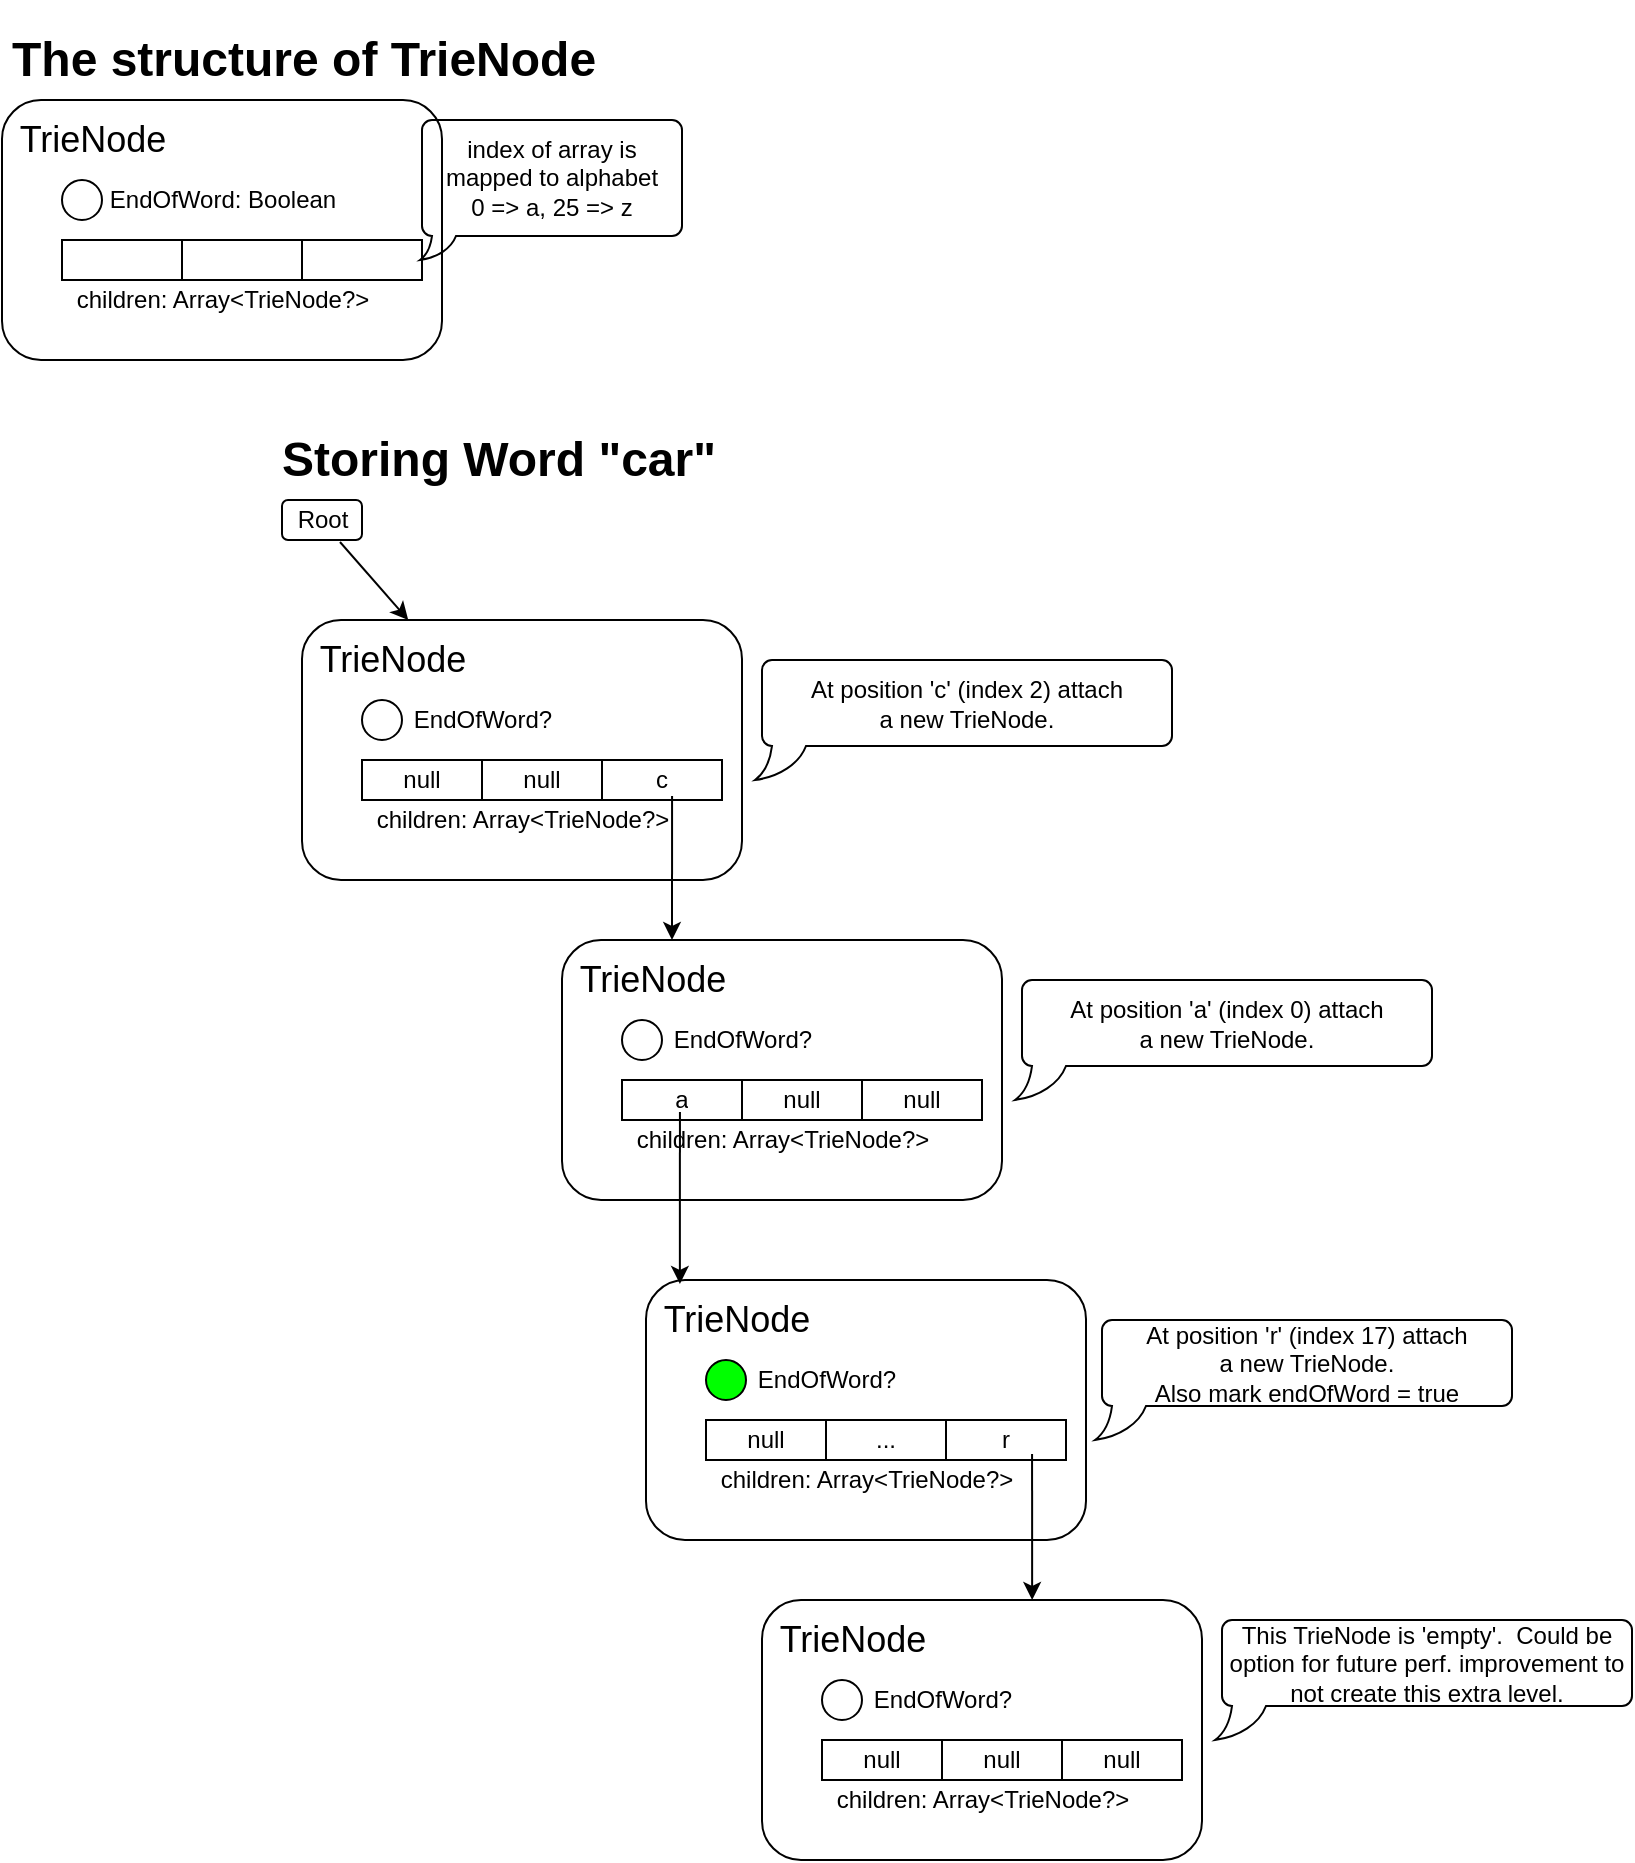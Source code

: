<mxfile version="14.6.6" type="embed" pages="2"><diagram id="AL9YFmcq7MdUZ6bEY6yo" name="Add Word"><mxGraphModel dx="794" dy="778" grid="1" gridSize="10" guides="1" tooltips="1" connect="1" arrows="1" fold="1" page="1" pageScale="1" pageWidth="850" pageHeight="1100" math="0" shadow="0"><root><mxCell id="0"/><mxCell id="1" parent="0"/><mxCell id="igEdVgs6rclxy2gxazNf-19" value="" style="group" parent="1" vertex="1" connectable="0"><mxGeometry x="30" y="50" width="220" height="130" as="geometry"/></mxCell><mxCell id="igEdVgs6rclxy2gxazNf-14" value="" style="rounded=1;whiteSpace=wrap;html=1;" parent="igEdVgs6rclxy2gxazNf-19" vertex="1"><mxGeometry width="220" height="130" as="geometry"/></mxCell><mxCell id="igEdVgs6rclxy2gxazNf-1" value="" style="shape=table;html=1;whiteSpace=wrap;startSize=0;container=1;collapsible=0;childLayout=tableLayout;" parent="igEdVgs6rclxy2gxazNf-19" vertex="1"><mxGeometry x="30" y="70" width="180" height="20" as="geometry"/></mxCell><mxCell id="igEdVgs6rclxy2gxazNf-2" value="" style="shape=partialRectangle;html=1;whiteSpace=wrap;collapsible=0;dropTarget=0;pointerEvents=0;fillColor=none;top=0;left=0;bottom=0;right=0;points=[[0,0.5],[1,0.5]];portConstraint=eastwest;" parent="igEdVgs6rclxy2gxazNf-1" vertex="1"><mxGeometry width="180" height="20" as="geometry"/></mxCell><mxCell id="igEdVgs6rclxy2gxazNf-3" value="" style="shape=partialRectangle;html=1;whiteSpace=wrap;connectable=0;fillColor=none;top=0;left=0;bottom=0;right=0;overflow=hidden;" parent="igEdVgs6rclxy2gxazNf-2" vertex="1"><mxGeometry width="60" height="20" as="geometry"/></mxCell><mxCell id="igEdVgs6rclxy2gxazNf-4" value="" style="shape=partialRectangle;html=1;whiteSpace=wrap;connectable=0;fillColor=none;top=0;left=0;bottom=0;right=0;overflow=hidden;" parent="igEdVgs6rclxy2gxazNf-2" vertex="1"><mxGeometry x="60" width="60" height="20" as="geometry"/></mxCell><mxCell id="igEdVgs6rclxy2gxazNf-5" value="" style="shape=partialRectangle;html=1;whiteSpace=wrap;connectable=0;fillColor=none;top=0;left=0;bottom=0;right=0;overflow=hidden;" parent="igEdVgs6rclxy2gxazNf-2" vertex="1"><mxGeometry x="120" width="60" height="20" as="geometry"/></mxCell><mxCell id="igEdVgs6rclxy2gxazNf-15" value="&lt;font style=&quot;font-size: 18px&quot;&gt;TrieNode&lt;/font&gt;" style="text;html=1;resizable=0;autosize=1;align=center;verticalAlign=middle;points=[];fillColor=none;strokeColor=none;rounded=0;" parent="igEdVgs6rclxy2gxazNf-19" vertex="1"><mxGeometry y="10" width="90" height="20" as="geometry"/></mxCell><mxCell id="igEdVgs6rclxy2gxazNf-16" value="" style="ellipse;whiteSpace=wrap;html=1;aspect=fixed;" parent="igEdVgs6rclxy2gxazNf-19" vertex="1"><mxGeometry x="30" y="40" width="20" height="20" as="geometry"/></mxCell><mxCell id="igEdVgs6rclxy2gxazNf-17" value="EndOfWord: Boolean" style="text;html=1;resizable=0;autosize=1;align=center;verticalAlign=middle;points=[];fillColor=none;strokeColor=none;rounded=0;" parent="igEdVgs6rclxy2gxazNf-19" vertex="1"><mxGeometry x="45" y="40" width="130" height="20" as="geometry"/></mxCell><mxCell id="igEdVgs6rclxy2gxazNf-18" value="children: Array&amp;lt;TrieNode?&amp;gt;" style="text;html=1;resizable=0;autosize=1;align=center;verticalAlign=middle;points=[];fillColor=none;strokeColor=none;rounded=0;" parent="igEdVgs6rclxy2gxazNf-19" vertex="1"><mxGeometry x="30" y="90" width="160" height="20" as="geometry"/></mxCell><mxCell id="igEdVgs6rclxy2gxazNf-21" value="" style="group" parent="1" vertex="1" connectable="0"><mxGeometry x="180" y="310" width="220" height="130" as="geometry"/></mxCell><mxCell id="igEdVgs6rclxy2gxazNf-22" value="" style="rounded=1;whiteSpace=wrap;html=1;" parent="igEdVgs6rclxy2gxazNf-21" vertex="1"><mxGeometry width="220" height="130" as="geometry"/></mxCell><mxCell id="igEdVgs6rclxy2gxazNf-23" value="" style="shape=table;html=1;whiteSpace=wrap;startSize=0;container=1;collapsible=0;childLayout=tableLayout;" parent="igEdVgs6rclxy2gxazNf-21" vertex="1"><mxGeometry x="30" y="70" width="180" height="20" as="geometry"/></mxCell><mxCell id="igEdVgs6rclxy2gxazNf-24" value="" style="shape=partialRectangle;html=1;whiteSpace=wrap;collapsible=0;dropTarget=0;pointerEvents=0;fillColor=none;top=0;left=0;bottom=0;right=0;points=[[0,0.5],[1,0.5]];portConstraint=eastwest;" parent="igEdVgs6rclxy2gxazNf-23" vertex="1"><mxGeometry width="180" height="20" as="geometry"/></mxCell><mxCell id="igEdVgs6rclxy2gxazNf-25" value="null" style="shape=partialRectangle;html=1;whiteSpace=wrap;connectable=0;fillColor=none;top=0;left=0;bottom=0;right=0;overflow=hidden;" parent="igEdVgs6rclxy2gxazNf-24" vertex="1"><mxGeometry width="60" height="20" as="geometry"/></mxCell><mxCell id="igEdVgs6rclxy2gxazNf-26" value="null" style="shape=partialRectangle;html=1;whiteSpace=wrap;connectable=0;fillColor=none;top=0;left=0;bottom=0;right=0;overflow=hidden;" parent="igEdVgs6rclxy2gxazNf-24" vertex="1"><mxGeometry x="60" width="60" height="20" as="geometry"/></mxCell><mxCell id="igEdVgs6rclxy2gxazNf-27" value="c" style="shape=partialRectangle;html=1;whiteSpace=wrap;connectable=0;fillColor=none;top=0;left=0;bottom=0;right=0;overflow=hidden;" parent="igEdVgs6rclxy2gxazNf-24" vertex="1"><mxGeometry x="120" width="60" height="20" as="geometry"/></mxCell><mxCell id="igEdVgs6rclxy2gxazNf-28" value="&lt;font style=&quot;font-size: 18px&quot;&gt;TrieNode&lt;/font&gt;" style="text;html=1;resizable=0;autosize=1;align=center;verticalAlign=middle;points=[];fillColor=none;strokeColor=none;rounded=0;" parent="igEdVgs6rclxy2gxazNf-21" vertex="1"><mxGeometry y="10" width="90" height="20" as="geometry"/></mxCell><mxCell id="igEdVgs6rclxy2gxazNf-29" value="" style="ellipse;whiteSpace=wrap;html=1;aspect=fixed;" parent="igEdVgs6rclxy2gxazNf-21" vertex="1"><mxGeometry x="30" y="40" width="20" height="20" as="geometry"/></mxCell><mxCell id="igEdVgs6rclxy2gxazNf-30" value="EndOfWord?" style="text;html=1;resizable=0;autosize=1;align=center;verticalAlign=middle;points=[];fillColor=none;strokeColor=none;rounded=0;" parent="igEdVgs6rclxy2gxazNf-21" vertex="1"><mxGeometry x="50" y="40" width="80" height="20" as="geometry"/></mxCell><mxCell id="igEdVgs6rclxy2gxazNf-31" value="children: Array&amp;lt;TrieNode?&amp;gt;" style="text;html=1;resizable=0;autosize=1;align=center;verticalAlign=middle;points=[];fillColor=none;strokeColor=none;rounded=0;" parent="igEdVgs6rclxy2gxazNf-21" vertex="1"><mxGeometry x="30" y="90" width="160" height="20" as="geometry"/></mxCell><mxCell id="igEdVgs6rclxy2gxazNf-33" value="Root" style="text;html=1;align=center;verticalAlign=middle;resizable=0;points=[];autosize=1;strokeColor=none;" parent="1" vertex="1"><mxGeometry x="170" y="250" width="40" height="20" as="geometry"/></mxCell><mxCell id="igEdVgs6rclxy2gxazNf-34" value="" style="endArrow=classic;html=1;exitX=0.725;exitY=1.05;exitDx=0;exitDy=0;exitPerimeter=0;" parent="1" source="igEdVgs6rclxy2gxazNf-33" target="igEdVgs6rclxy2gxazNf-22" edge="1"><mxGeometry width="50" height="50" relative="1" as="geometry"><mxPoint x="400" y="550" as="sourcePoint"/><mxPoint x="450" y="500" as="targetPoint"/></mxGeometry></mxCell><mxCell id="igEdVgs6rclxy2gxazNf-35" value="" style="group" parent="1" vertex="1" connectable="0"><mxGeometry x="310" y="470" width="220" height="130" as="geometry"/></mxCell><mxCell id="igEdVgs6rclxy2gxazNf-36" value="" style="rounded=1;whiteSpace=wrap;html=1;" parent="igEdVgs6rclxy2gxazNf-35" vertex="1"><mxGeometry width="220" height="130" as="geometry"/></mxCell><mxCell id="igEdVgs6rclxy2gxazNf-37" value="" style="shape=table;html=1;whiteSpace=wrap;startSize=0;container=1;collapsible=0;childLayout=tableLayout;" parent="igEdVgs6rclxy2gxazNf-35" vertex="1"><mxGeometry x="30" y="70" width="180" height="20" as="geometry"/></mxCell><mxCell id="igEdVgs6rclxy2gxazNf-38" value="" style="shape=partialRectangle;html=1;whiteSpace=wrap;collapsible=0;dropTarget=0;pointerEvents=0;fillColor=none;top=0;left=0;bottom=0;right=0;points=[[0,0.5],[1,0.5]];portConstraint=eastwest;" parent="igEdVgs6rclxy2gxazNf-37" vertex="1"><mxGeometry width="180" height="20" as="geometry"/></mxCell><mxCell id="igEdVgs6rclxy2gxazNf-39" value="a" style="shape=partialRectangle;html=1;whiteSpace=wrap;connectable=0;fillColor=none;top=0;left=0;bottom=0;right=0;overflow=hidden;" parent="igEdVgs6rclxy2gxazNf-38" vertex="1"><mxGeometry width="60" height="20" as="geometry"/></mxCell><mxCell id="igEdVgs6rclxy2gxazNf-40" value="null" style="shape=partialRectangle;html=1;whiteSpace=wrap;connectable=0;fillColor=none;top=0;left=0;bottom=0;right=0;overflow=hidden;" parent="igEdVgs6rclxy2gxazNf-38" vertex="1"><mxGeometry x="60" width="60" height="20" as="geometry"/></mxCell><mxCell id="igEdVgs6rclxy2gxazNf-41" value="null" style="shape=partialRectangle;html=1;whiteSpace=wrap;connectable=0;fillColor=none;top=0;left=0;bottom=0;right=0;overflow=hidden;" parent="igEdVgs6rclxy2gxazNf-38" vertex="1"><mxGeometry x="120" width="60" height="20" as="geometry"/></mxCell><mxCell id="igEdVgs6rclxy2gxazNf-42" value="&lt;font style=&quot;font-size: 18px&quot;&gt;TrieNode&lt;/font&gt;" style="text;html=1;resizable=0;autosize=1;align=center;verticalAlign=middle;points=[];fillColor=none;strokeColor=none;rounded=0;" parent="igEdVgs6rclxy2gxazNf-35" vertex="1"><mxGeometry y="10" width="90" height="20" as="geometry"/></mxCell><mxCell id="igEdVgs6rclxy2gxazNf-43" value="" style="ellipse;whiteSpace=wrap;html=1;aspect=fixed;" parent="igEdVgs6rclxy2gxazNf-35" vertex="1"><mxGeometry x="30" y="40" width="20" height="20" as="geometry"/></mxCell><mxCell id="igEdVgs6rclxy2gxazNf-44" value="EndOfWord?" style="text;html=1;resizable=0;autosize=1;align=center;verticalAlign=middle;points=[];fillColor=none;strokeColor=none;rounded=0;" parent="igEdVgs6rclxy2gxazNf-35" vertex="1"><mxGeometry x="50" y="40" width="80" height="20" as="geometry"/></mxCell><mxCell id="igEdVgs6rclxy2gxazNf-45" value="children: Array&amp;lt;TrieNode?&amp;gt;" style="text;html=1;resizable=0;autosize=1;align=center;verticalAlign=middle;points=[];fillColor=none;strokeColor=none;rounded=0;" parent="igEdVgs6rclxy2gxazNf-35" vertex="1"><mxGeometry x="30" y="90" width="160" height="20" as="geometry"/></mxCell><mxCell id="igEdVgs6rclxy2gxazNf-46" value="" style="endArrow=classic;html=1;exitX=0.969;exitY=-0.1;exitDx=0;exitDy=0;entryX=0.25;entryY=0;entryDx=0;entryDy=0;exitPerimeter=0;" parent="1" source="igEdVgs6rclxy2gxazNf-31" target="igEdVgs6rclxy2gxazNf-36" edge="1"><mxGeometry width="50" height="50" relative="1" as="geometry"><mxPoint x="400" y="550" as="sourcePoint"/><mxPoint x="450" y="500" as="targetPoint"/></mxGeometry></mxCell><mxCell id="igEdVgs6rclxy2gxazNf-47" value="" style="group" parent="1" vertex="1" connectable="0"><mxGeometry x="352" y="640" width="220" height="130" as="geometry"/></mxCell><mxCell id="igEdVgs6rclxy2gxazNf-48" value="" style="rounded=1;whiteSpace=wrap;html=1;" parent="igEdVgs6rclxy2gxazNf-47" vertex="1"><mxGeometry width="220" height="130" as="geometry"/></mxCell><mxCell id="igEdVgs6rclxy2gxazNf-49" value="" style="shape=table;html=1;whiteSpace=wrap;startSize=0;container=1;collapsible=0;childLayout=tableLayout;" parent="igEdVgs6rclxy2gxazNf-47" vertex="1"><mxGeometry x="30" y="70" width="180" height="20" as="geometry"/></mxCell><mxCell id="igEdVgs6rclxy2gxazNf-50" value="" style="shape=partialRectangle;html=1;whiteSpace=wrap;collapsible=0;dropTarget=0;pointerEvents=0;fillColor=none;top=0;left=0;bottom=0;right=0;points=[[0,0.5],[1,0.5]];portConstraint=eastwest;" parent="igEdVgs6rclxy2gxazNf-49" vertex="1"><mxGeometry width="180" height="20" as="geometry"/></mxCell><mxCell id="igEdVgs6rclxy2gxazNf-51" value="null" style="shape=partialRectangle;html=1;whiteSpace=wrap;connectable=0;fillColor=none;top=0;left=0;bottom=0;right=0;overflow=hidden;" parent="igEdVgs6rclxy2gxazNf-50" vertex="1"><mxGeometry width="60" height="20" as="geometry"/></mxCell><mxCell id="igEdVgs6rclxy2gxazNf-52" value="..." style="shape=partialRectangle;html=1;whiteSpace=wrap;connectable=0;fillColor=none;top=0;left=0;bottom=0;right=0;overflow=hidden;" parent="igEdVgs6rclxy2gxazNf-50" vertex="1"><mxGeometry x="60" width="60" height="20" as="geometry"/></mxCell><mxCell id="igEdVgs6rclxy2gxazNf-53" value="r" style="shape=partialRectangle;html=1;whiteSpace=wrap;connectable=0;fillColor=none;top=0;left=0;bottom=0;right=0;overflow=hidden;" parent="igEdVgs6rclxy2gxazNf-50" vertex="1"><mxGeometry x="120" width="60" height="20" as="geometry"/></mxCell><mxCell id="igEdVgs6rclxy2gxazNf-54" value="&lt;font style=&quot;font-size: 18px&quot;&gt;TrieNode&lt;/font&gt;" style="text;html=1;resizable=0;autosize=1;align=center;verticalAlign=middle;points=[];fillColor=none;strokeColor=none;rounded=0;" parent="igEdVgs6rclxy2gxazNf-47" vertex="1"><mxGeometry y="10" width="90" height="20" as="geometry"/></mxCell><mxCell id="igEdVgs6rclxy2gxazNf-55" value="" style="ellipse;whiteSpace=wrap;html=1;aspect=fixed;fillColor=#00FF00;" parent="igEdVgs6rclxy2gxazNf-47" vertex="1"><mxGeometry x="30" y="40" width="20" height="20" as="geometry"/></mxCell><mxCell id="igEdVgs6rclxy2gxazNf-56" value="EndOfWord?" style="text;html=1;resizable=0;autosize=1;align=center;verticalAlign=middle;points=[];fillColor=none;strokeColor=none;rounded=0;" parent="igEdVgs6rclxy2gxazNf-47" vertex="1"><mxGeometry x="50" y="40" width="80" height="20" as="geometry"/></mxCell><mxCell id="igEdVgs6rclxy2gxazNf-57" value="children: Array&amp;lt;TrieNode?&amp;gt;" style="text;html=1;resizable=0;autosize=1;align=center;verticalAlign=middle;points=[];fillColor=none;strokeColor=none;rounded=0;" parent="igEdVgs6rclxy2gxazNf-47" vertex="1"><mxGeometry x="30" y="90" width="160" height="20" as="geometry"/></mxCell><mxCell id="igEdVgs6rclxy2gxazNf-58" value="" style="endArrow=classic;html=1;exitX=0.181;exitY=-0.2;exitDx=0;exitDy=0;entryX=0.077;entryY=0.015;entryDx=0;entryDy=0;entryPerimeter=0;exitPerimeter=0;" parent="1" source="igEdVgs6rclxy2gxazNf-45" target="igEdVgs6rclxy2gxazNf-48" edge="1"><mxGeometry width="50" height="50" relative="1" as="geometry"><mxPoint x="330" y="400" as="sourcePoint"/><mxPoint x="375" y="480" as="targetPoint"/></mxGeometry></mxCell><mxCell id="igEdVgs6rclxy2gxazNf-59" value="" style="rounded=1;whiteSpace=wrap;html=1;fillColor=none;" parent="1" vertex="1"><mxGeometry x="170" y="250" width="40" height="20" as="geometry"/></mxCell><mxCell id="igEdVgs6rclxy2gxazNf-60" value="&lt;h1&gt;Storing Word &quot;car&quot;&lt;br&gt;&lt;/h1&gt;" style="text;html=1;strokeColor=none;fillColor=none;spacing=5;spacingTop=-20;whiteSpace=wrap;overflow=hidden;rounded=0;" parent="1" vertex="1"><mxGeometry x="165" y="210" width="250" height="40" as="geometry"/></mxCell><mxCell id="igEdVgs6rclxy2gxazNf-66" value="&lt;div&gt;index of array is&lt;/div&gt;&lt;div&gt; mapped to alphabet &lt;br&gt;&lt;/div&gt;&lt;div&gt;0 =&amp;gt; a, 25 =&amp;gt; z&lt;br&gt;&lt;/div&gt;" style="whiteSpace=wrap;html=1;shape=mxgraph.basic.roundRectCallout;dx=7.2;dy=12;size=5;boundedLbl=1;fillColor=none;" parent="1" vertex="1"><mxGeometry x="240" y="60" width="130" height="70" as="geometry"/></mxCell><mxCell id="igEdVgs6rclxy2gxazNf-68" value="&lt;div&gt;At position 'c' (index 2) attach&lt;/div&gt;&lt;div&gt;a new TrieNode.&lt;br&gt;&lt;/div&gt;" style="whiteSpace=wrap;html=1;shape=mxgraph.basic.roundRectCallout;dx=10.2;dy=17;size=5;boundedLbl=1;fillColor=none;" parent="1" vertex="1"><mxGeometry x="410" y="330" width="205" height="60" as="geometry"/></mxCell><mxCell id="igEdVgs6rclxy2gxazNf-69" value="&lt;div&gt;At position 'a' (index 0) attach&lt;/div&gt;&lt;div&gt;a new TrieNode.&lt;br&gt;&lt;/div&gt;" style="whiteSpace=wrap;html=1;shape=mxgraph.basic.roundRectCallout;dx=10.2;dy=17;size=5;boundedLbl=1;fillColor=none;" parent="1" vertex="1"><mxGeometry x="540" y="490" width="205" height="60" as="geometry"/></mxCell><mxCell id="igEdVgs6rclxy2gxazNf-70" value="&lt;div&gt;At position 'r' (index 17) attach&lt;/div&gt;&lt;div&gt;a new TrieNode.&lt;/div&gt;&lt;div&gt;Also mark endOfWord = true &lt;br&gt;&lt;/div&gt;" style="whiteSpace=wrap;html=1;shape=mxgraph.basic.roundRectCallout;dx=10.2;dy=17;size=5;boundedLbl=1;fillColor=none;" parent="1" vertex="1"><mxGeometry x="580" y="660" width="205" height="60" as="geometry"/></mxCell><mxCell id="igEdVgs6rclxy2gxazNf-82" value="" style="group" parent="1" vertex="1" connectable="0"><mxGeometry x="410" y="800" width="220" height="130" as="geometry"/></mxCell><mxCell id="igEdVgs6rclxy2gxazNf-83" value="" style="rounded=1;whiteSpace=wrap;html=1;" parent="igEdVgs6rclxy2gxazNf-82" vertex="1"><mxGeometry width="220" height="130" as="geometry"/></mxCell><mxCell id="igEdVgs6rclxy2gxazNf-84" value="" style="shape=table;html=1;whiteSpace=wrap;startSize=0;container=1;collapsible=0;childLayout=tableLayout;" parent="igEdVgs6rclxy2gxazNf-82" vertex="1"><mxGeometry x="30" y="70" width="180" height="20" as="geometry"/></mxCell><mxCell id="igEdVgs6rclxy2gxazNf-85" value="" style="shape=partialRectangle;html=1;whiteSpace=wrap;collapsible=0;dropTarget=0;pointerEvents=0;fillColor=none;top=0;left=0;bottom=0;right=0;points=[[0,0.5],[1,0.5]];portConstraint=eastwest;" parent="igEdVgs6rclxy2gxazNf-84" vertex="1"><mxGeometry width="180" height="20" as="geometry"/></mxCell><mxCell id="igEdVgs6rclxy2gxazNf-86" value="null" style="shape=partialRectangle;html=1;whiteSpace=wrap;connectable=0;fillColor=none;top=0;left=0;bottom=0;right=0;overflow=hidden;" parent="igEdVgs6rclxy2gxazNf-85" vertex="1"><mxGeometry width="60" height="20" as="geometry"/></mxCell><mxCell id="igEdVgs6rclxy2gxazNf-87" value="null" style="shape=partialRectangle;html=1;whiteSpace=wrap;connectable=0;fillColor=none;top=0;left=0;bottom=0;right=0;overflow=hidden;" parent="igEdVgs6rclxy2gxazNf-85" vertex="1"><mxGeometry x="60" width="60" height="20" as="geometry"/></mxCell><mxCell id="igEdVgs6rclxy2gxazNf-88" value="null" style="shape=partialRectangle;html=1;whiteSpace=wrap;connectable=0;fillColor=none;top=0;left=0;bottom=0;right=0;overflow=hidden;" parent="igEdVgs6rclxy2gxazNf-85" vertex="1"><mxGeometry x="120" width="60" height="20" as="geometry"/></mxCell><mxCell id="igEdVgs6rclxy2gxazNf-89" value="&lt;font style=&quot;font-size: 18px&quot;&gt;TrieNode&lt;/font&gt;" style="text;html=1;resizable=0;autosize=1;align=center;verticalAlign=middle;points=[];fillColor=none;strokeColor=none;rounded=0;" parent="igEdVgs6rclxy2gxazNf-82" vertex="1"><mxGeometry y="10" width="90" height="20" as="geometry"/></mxCell><mxCell id="igEdVgs6rclxy2gxazNf-90" value="" style="ellipse;whiteSpace=wrap;html=1;aspect=fixed;" parent="igEdVgs6rclxy2gxazNf-82" vertex="1"><mxGeometry x="30" y="40" width="20" height="20" as="geometry"/></mxCell><mxCell id="igEdVgs6rclxy2gxazNf-91" value="EndOfWord?" style="text;html=1;resizable=0;autosize=1;align=center;verticalAlign=middle;points=[];fillColor=none;strokeColor=none;rounded=0;" parent="igEdVgs6rclxy2gxazNf-82" vertex="1"><mxGeometry x="50" y="40" width="80" height="20" as="geometry"/></mxCell><mxCell id="igEdVgs6rclxy2gxazNf-92" value="children: Array&amp;lt;TrieNode?&amp;gt;" style="text;html=1;resizable=0;autosize=1;align=center;verticalAlign=middle;points=[];fillColor=none;strokeColor=none;rounded=0;" parent="igEdVgs6rclxy2gxazNf-82" vertex="1"><mxGeometry x="30" y="90" width="160" height="20" as="geometry"/></mxCell><mxCell id="igEdVgs6rclxy2gxazNf-93" value="" style="endArrow=classic;html=1;entryX=0.614;entryY=0;entryDx=0;entryDy=0;exitX=1.019;exitY=-0.15;exitDx=0;exitDy=0;exitPerimeter=0;entryPerimeter=0;" parent="1" source="igEdVgs6rclxy2gxazNf-57" target="igEdVgs6rclxy2gxazNf-83" edge="1"><mxGeometry width="50" height="50" relative="1" as="geometry"><mxPoint x="378.96" y="566" as="sourcePoint"/><mxPoint x="378.94" y="651.95" as="targetPoint"/></mxGeometry></mxCell><mxCell id="igEdVgs6rclxy2gxazNf-94" value="This TrieNode is 'empty'.&amp;nbsp; Could be option for future perf. improvement to not create this extra level." style="whiteSpace=wrap;html=1;shape=mxgraph.basic.roundRectCallout;dx=10.2;dy=17;size=5;boundedLbl=1;fillColor=none;" parent="1" vertex="1"><mxGeometry x="640" y="810" width="205" height="60" as="geometry"/></mxCell><mxCell id="igEdVgs6rclxy2gxazNf-95" value="&lt;h1&gt;The structure of TrieNode&lt;br&gt;&lt;/h1&gt;" style="text;html=1;strokeColor=none;fillColor=none;spacing=5;spacingTop=-20;whiteSpace=wrap;overflow=hidden;rounded=0;" parent="1" vertex="1"><mxGeometry x="30" y="10" width="320" height="40" as="geometry"/></mxCell></root></mxGraphModel></diagram><diagram name="Contains Word?" id="TW-4HsKgm1wwIeL_lfh0"><mxGraphModel dx="675" dy="391" grid="1" gridSize="10" guides="1" tooltips="1" connect="1" arrows="1" fold="1" page="1" pageScale="1" pageWidth="850" pageHeight="1100" math="0" shadow="0"><root><mxCell id="gCkLyTlxg25h5jRgPjyt-0"/><mxCell id="gCkLyTlxg25h5jRgPjyt-1" parent="gCkLyTlxg25h5jRgPjyt-0"/><mxCell id="gCkLyTlxg25h5jRgPjyt-2" value="" style="group" vertex="1" connectable="0" parent="gCkLyTlxg25h5jRgPjyt-1"><mxGeometry x="30" y="50" width="220" height="130" as="geometry"/></mxCell><mxCell id="gCkLyTlxg25h5jRgPjyt-3" value="" style="rounded=1;whiteSpace=wrap;html=1;" vertex="1" parent="gCkLyTlxg25h5jRgPjyt-2"><mxGeometry width="220" height="130" as="geometry"/></mxCell><mxCell id="gCkLyTlxg25h5jRgPjyt-4" value="" style="shape=table;html=1;whiteSpace=wrap;startSize=0;container=1;collapsible=0;childLayout=tableLayout;" vertex="1" parent="gCkLyTlxg25h5jRgPjyt-2"><mxGeometry x="30" y="70" width="180" height="20" as="geometry"/></mxCell><mxCell id="gCkLyTlxg25h5jRgPjyt-5" value="" style="shape=partialRectangle;html=1;whiteSpace=wrap;collapsible=0;dropTarget=0;pointerEvents=0;fillColor=none;top=0;left=0;bottom=0;right=0;points=[[0,0.5],[1,0.5]];portConstraint=eastwest;" vertex="1" parent="gCkLyTlxg25h5jRgPjyt-4"><mxGeometry width="180" height="20" as="geometry"/></mxCell><mxCell id="gCkLyTlxg25h5jRgPjyt-6" value="" style="shape=partialRectangle;html=1;whiteSpace=wrap;connectable=0;fillColor=none;top=0;left=0;bottom=0;right=0;overflow=hidden;" vertex="1" parent="gCkLyTlxg25h5jRgPjyt-5"><mxGeometry width="60" height="20" as="geometry"/></mxCell><mxCell id="gCkLyTlxg25h5jRgPjyt-7" value="" style="shape=partialRectangle;html=1;whiteSpace=wrap;connectable=0;fillColor=none;top=0;left=0;bottom=0;right=0;overflow=hidden;" vertex="1" parent="gCkLyTlxg25h5jRgPjyt-5"><mxGeometry x="60" width="60" height="20" as="geometry"/></mxCell><mxCell id="gCkLyTlxg25h5jRgPjyt-8" value="" style="shape=partialRectangle;html=1;whiteSpace=wrap;connectable=0;fillColor=none;top=0;left=0;bottom=0;right=0;overflow=hidden;" vertex="1" parent="gCkLyTlxg25h5jRgPjyt-5"><mxGeometry x="120" width="60" height="20" as="geometry"/></mxCell><mxCell id="gCkLyTlxg25h5jRgPjyt-9" value="&lt;font style=&quot;font-size: 18px&quot;&gt;TrieNode&lt;/font&gt;" style="text;html=1;resizable=0;autosize=1;align=center;verticalAlign=middle;points=[];fillColor=none;strokeColor=none;rounded=0;" vertex="1" parent="gCkLyTlxg25h5jRgPjyt-2"><mxGeometry y="10" width="90" height="20" as="geometry"/></mxCell><mxCell id="gCkLyTlxg25h5jRgPjyt-10" value="" style="ellipse;whiteSpace=wrap;html=1;aspect=fixed;" vertex="1" parent="gCkLyTlxg25h5jRgPjyt-2"><mxGeometry x="30" y="40" width="20" height="20" as="geometry"/></mxCell><mxCell id="gCkLyTlxg25h5jRgPjyt-11" value="EndOfWord: Boolean" style="text;html=1;resizable=0;autosize=1;align=center;verticalAlign=middle;points=[];fillColor=none;strokeColor=none;rounded=0;" vertex="1" parent="gCkLyTlxg25h5jRgPjyt-2"><mxGeometry x="45" y="40" width="130" height="20" as="geometry"/></mxCell><mxCell id="gCkLyTlxg25h5jRgPjyt-12" value="children: Array&amp;lt;TrieNode?&amp;gt;" style="text;html=1;resizable=0;autosize=1;align=center;verticalAlign=middle;points=[];fillColor=none;strokeColor=none;rounded=0;" vertex="1" parent="gCkLyTlxg25h5jRgPjyt-2"><mxGeometry x="30" y="90" width="160" height="20" as="geometry"/></mxCell><mxCell id="gCkLyTlxg25h5jRgPjyt-13" value="" style="group" vertex="1" connectable="0" parent="gCkLyTlxg25h5jRgPjyt-1"><mxGeometry x="180" y="310" width="220" height="130" as="geometry"/></mxCell><mxCell id="gCkLyTlxg25h5jRgPjyt-14" value="" style="rounded=1;whiteSpace=wrap;html=1;" vertex="1" parent="gCkLyTlxg25h5jRgPjyt-13"><mxGeometry width="220" height="130" as="geometry"/></mxCell><mxCell id="gCkLyTlxg25h5jRgPjyt-15" value="" style="shape=table;html=1;whiteSpace=wrap;startSize=0;container=1;collapsible=0;childLayout=tableLayout;" vertex="1" parent="gCkLyTlxg25h5jRgPjyt-13"><mxGeometry x="30" y="70" width="180" height="20" as="geometry"/></mxCell><mxCell id="gCkLyTlxg25h5jRgPjyt-16" value="" style="shape=partialRectangle;html=1;whiteSpace=wrap;collapsible=0;dropTarget=0;pointerEvents=0;fillColor=none;top=0;left=0;bottom=0;right=0;points=[[0,0.5],[1,0.5]];portConstraint=eastwest;" vertex="1" parent="gCkLyTlxg25h5jRgPjyt-15"><mxGeometry width="180" height="20" as="geometry"/></mxCell><mxCell id="gCkLyTlxg25h5jRgPjyt-17" value="null" style="shape=partialRectangle;html=1;whiteSpace=wrap;connectable=0;fillColor=none;top=0;left=0;bottom=0;right=0;overflow=hidden;" vertex="1" parent="gCkLyTlxg25h5jRgPjyt-16"><mxGeometry width="60" height="20" as="geometry"/></mxCell><mxCell id="gCkLyTlxg25h5jRgPjyt-18" value="null" style="shape=partialRectangle;html=1;whiteSpace=wrap;connectable=0;fillColor=none;top=0;left=0;bottom=0;right=0;overflow=hidden;" vertex="1" parent="gCkLyTlxg25h5jRgPjyt-16"><mxGeometry x="60" width="60" height="20" as="geometry"/></mxCell><mxCell id="gCkLyTlxg25h5jRgPjyt-19" value="c" style="shape=partialRectangle;html=1;whiteSpace=wrap;connectable=0;fillColor=none;top=0;left=0;bottom=0;right=0;overflow=hidden;" vertex="1" parent="gCkLyTlxg25h5jRgPjyt-16"><mxGeometry x="120" width="60" height="20" as="geometry"/></mxCell><mxCell id="gCkLyTlxg25h5jRgPjyt-20" value="&lt;font style=&quot;font-size: 18px&quot;&gt;TrieNode&lt;/font&gt;" style="text;html=1;resizable=0;autosize=1;align=center;verticalAlign=middle;points=[];fillColor=none;strokeColor=none;rounded=0;" vertex="1" parent="gCkLyTlxg25h5jRgPjyt-13"><mxGeometry y="10" width="90" height="20" as="geometry"/></mxCell><mxCell id="gCkLyTlxg25h5jRgPjyt-21" value="" style="ellipse;whiteSpace=wrap;html=1;aspect=fixed;" vertex="1" parent="gCkLyTlxg25h5jRgPjyt-13"><mxGeometry x="30" y="40" width="20" height="20" as="geometry"/></mxCell><mxCell id="gCkLyTlxg25h5jRgPjyt-22" value="EndOfWord?" style="text;html=1;resizable=0;autosize=1;align=center;verticalAlign=middle;points=[];fillColor=none;strokeColor=none;rounded=0;" vertex="1" parent="gCkLyTlxg25h5jRgPjyt-13"><mxGeometry x="50" y="40" width="80" height="20" as="geometry"/></mxCell><mxCell id="gCkLyTlxg25h5jRgPjyt-23" value="children: Array&amp;lt;TrieNode?&amp;gt;" style="text;html=1;resizable=0;autosize=1;align=center;verticalAlign=middle;points=[];fillColor=none;strokeColor=none;rounded=0;" vertex="1" parent="gCkLyTlxg25h5jRgPjyt-13"><mxGeometry x="30" y="90" width="160" height="20" as="geometry"/></mxCell><mxCell id="gCkLyTlxg25h5jRgPjyt-24" value="Root" style="text;html=1;align=center;verticalAlign=middle;resizable=0;points=[];autosize=1;strokeColor=none;" vertex="1" parent="gCkLyTlxg25h5jRgPjyt-1"><mxGeometry x="170" y="250" width="40" height="20" as="geometry"/></mxCell><mxCell id="gCkLyTlxg25h5jRgPjyt-25" value="" style="endArrow=classic;html=1;exitX=0.725;exitY=1.05;exitDx=0;exitDy=0;exitPerimeter=0;" edge="1" parent="gCkLyTlxg25h5jRgPjyt-1" source="gCkLyTlxg25h5jRgPjyt-24" target="gCkLyTlxg25h5jRgPjyt-14"><mxGeometry width="50" height="50" relative="1" as="geometry"><mxPoint x="400" y="550" as="sourcePoint"/><mxPoint x="450" y="500" as="targetPoint"/></mxGeometry></mxCell><mxCell id="gCkLyTlxg25h5jRgPjyt-26" value="" style="group" vertex="1" connectable="0" parent="gCkLyTlxg25h5jRgPjyt-1"><mxGeometry x="310" y="470" width="220" height="130" as="geometry"/></mxCell><mxCell id="gCkLyTlxg25h5jRgPjyt-27" value="" style="rounded=1;whiteSpace=wrap;html=1;" vertex="1" parent="gCkLyTlxg25h5jRgPjyt-26"><mxGeometry width="220" height="130" as="geometry"/></mxCell><mxCell id="gCkLyTlxg25h5jRgPjyt-28" value="" style="shape=table;html=1;whiteSpace=wrap;startSize=0;container=1;collapsible=0;childLayout=tableLayout;" vertex="1" parent="gCkLyTlxg25h5jRgPjyt-26"><mxGeometry x="30" y="70" width="180" height="20" as="geometry"/></mxCell><mxCell id="gCkLyTlxg25h5jRgPjyt-29" value="" style="shape=partialRectangle;html=1;whiteSpace=wrap;collapsible=0;dropTarget=0;pointerEvents=0;fillColor=none;top=0;left=0;bottom=0;right=0;points=[[0,0.5],[1,0.5]];portConstraint=eastwest;" vertex="1" parent="gCkLyTlxg25h5jRgPjyt-28"><mxGeometry width="180" height="20" as="geometry"/></mxCell><mxCell id="gCkLyTlxg25h5jRgPjyt-30" value="a" style="shape=partialRectangle;html=1;whiteSpace=wrap;connectable=0;fillColor=none;top=0;left=0;bottom=0;right=0;overflow=hidden;" vertex="1" parent="gCkLyTlxg25h5jRgPjyt-29"><mxGeometry width="60" height="20" as="geometry"/></mxCell><mxCell id="gCkLyTlxg25h5jRgPjyt-31" value="null" style="shape=partialRectangle;html=1;whiteSpace=wrap;connectable=0;fillColor=none;top=0;left=0;bottom=0;right=0;overflow=hidden;" vertex="1" parent="gCkLyTlxg25h5jRgPjyt-29"><mxGeometry x="60" width="60" height="20" as="geometry"/></mxCell><mxCell id="gCkLyTlxg25h5jRgPjyt-32" value="null" style="shape=partialRectangle;html=1;whiteSpace=wrap;connectable=0;fillColor=none;top=0;left=0;bottom=0;right=0;overflow=hidden;" vertex="1" parent="gCkLyTlxg25h5jRgPjyt-29"><mxGeometry x="120" width="60" height="20" as="geometry"/></mxCell><mxCell id="gCkLyTlxg25h5jRgPjyt-33" value="&lt;font style=&quot;font-size: 18px&quot;&gt;TrieNode&lt;/font&gt;" style="text;html=1;resizable=0;autosize=1;align=center;verticalAlign=middle;points=[];fillColor=none;strokeColor=none;rounded=0;" vertex="1" parent="gCkLyTlxg25h5jRgPjyt-26"><mxGeometry y="10" width="90" height="20" as="geometry"/></mxCell><mxCell id="gCkLyTlxg25h5jRgPjyt-34" value="" style="ellipse;whiteSpace=wrap;html=1;aspect=fixed;" vertex="1" parent="gCkLyTlxg25h5jRgPjyt-26"><mxGeometry x="30" y="40" width="20" height="20" as="geometry"/></mxCell><mxCell id="gCkLyTlxg25h5jRgPjyt-35" value="EndOfWord?" style="text;html=1;resizable=0;autosize=1;align=center;verticalAlign=middle;points=[];fillColor=none;strokeColor=none;rounded=0;" vertex="1" parent="gCkLyTlxg25h5jRgPjyt-26"><mxGeometry x="50" y="40" width="80" height="20" as="geometry"/></mxCell><mxCell id="gCkLyTlxg25h5jRgPjyt-36" value="children: Array&amp;lt;TrieNode?&amp;gt;" style="text;html=1;resizable=0;autosize=1;align=center;verticalAlign=middle;points=[];fillColor=none;strokeColor=none;rounded=0;" vertex="1" parent="gCkLyTlxg25h5jRgPjyt-26"><mxGeometry x="30" y="90" width="160" height="20" as="geometry"/></mxCell><mxCell id="gCkLyTlxg25h5jRgPjyt-37" value="" style="endArrow=classic;html=1;exitX=0.969;exitY=-0.1;exitDx=0;exitDy=0;entryX=0.25;entryY=0;entryDx=0;entryDy=0;exitPerimeter=0;" edge="1" parent="gCkLyTlxg25h5jRgPjyt-1" source="gCkLyTlxg25h5jRgPjyt-23" target="gCkLyTlxg25h5jRgPjyt-27"><mxGeometry width="50" height="50" relative="1" as="geometry"><mxPoint x="400" y="550" as="sourcePoint"/><mxPoint x="450" y="500" as="targetPoint"/></mxGeometry></mxCell><mxCell id="gCkLyTlxg25h5jRgPjyt-38" value="" style="group" vertex="1" connectable="0" parent="gCkLyTlxg25h5jRgPjyt-1"><mxGeometry x="352" y="640" width="220" height="130" as="geometry"/></mxCell><mxCell id="gCkLyTlxg25h5jRgPjyt-39" value="" style="rounded=1;whiteSpace=wrap;html=1;" vertex="1" parent="gCkLyTlxg25h5jRgPjyt-38"><mxGeometry width="220" height="130" as="geometry"/></mxCell><mxCell id="gCkLyTlxg25h5jRgPjyt-40" value="" style="shape=table;html=1;whiteSpace=wrap;startSize=0;container=1;collapsible=0;childLayout=tableLayout;" vertex="1" parent="gCkLyTlxg25h5jRgPjyt-38"><mxGeometry x="30" y="70" width="180" height="20" as="geometry"/></mxCell><mxCell id="gCkLyTlxg25h5jRgPjyt-41" value="" style="shape=partialRectangle;html=1;whiteSpace=wrap;collapsible=0;dropTarget=0;pointerEvents=0;fillColor=none;top=0;left=0;bottom=0;right=0;points=[[0,0.5],[1,0.5]];portConstraint=eastwest;" vertex="1" parent="gCkLyTlxg25h5jRgPjyt-40"><mxGeometry width="180" height="20" as="geometry"/></mxCell><mxCell id="gCkLyTlxg25h5jRgPjyt-42" value="null" style="shape=partialRectangle;html=1;whiteSpace=wrap;connectable=0;fillColor=none;top=0;left=0;bottom=0;right=0;overflow=hidden;" vertex="1" parent="gCkLyTlxg25h5jRgPjyt-41"><mxGeometry width="60" height="20" as="geometry"/></mxCell><mxCell id="gCkLyTlxg25h5jRgPjyt-43" value="..." style="shape=partialRectangle;html=1;whiteSpace=wrap;connectable=0;fillColor=none;top=0;left=0;bottom=0;right=0;overflow=hidden;" vertex="1" parent="gCkLyTlxg25h5jRgPjyt-41"><mxGeometry x="60" width="60" height="20" as="geometry"/></mxCell><mxCell id="gCkLyTlxg25h5jRgPjyt-44" value="r" style="shape=partialRectangle;html=1;whiteSpace=wrap;connectable=0;fillColor=none;top=0;left=0;bottom=0;right=0;overflow=hidden;" vertex="1" parent="gCkLyTlxg25h5jRgPjyt-41"><mxGeometry x="120" width="60" height="20" as="geometry"/></mxCell><mxCell id="gCkLyTlxg25h5jRgPjyt-45" value="&lt;font style=&quot;font-size: 18px&quot;&gt;TrieNode&lt;/font&gt;" style="text;html=1;resizable=0;autosize=1;align=center;verticalAlign=middle;points=[];fillColor=none;strokeColor=none;rounded=0;" vertex="1" parent="gCkLyTlxg25h5jRgPjyt-38"><mxGeometry y="10" width="90" height="20" as="geometry"/></mxCell><mxCell id="gCkLyTlxg25h5jRgPjyt-46" value="" style="ellipse;whiteSpace=wrap;html=1;aspect=fixed;fillColor=#00FF00;" vertex="1" parent="gCkLyTlxg25h5jRgPjyt-38"><mxGeometry x="30" y="40" width="20" height="20" as="geometry"/></mxCell><mxCell id="gCkLyTlxg25h5jRgPjyt-47" value="EndOfWord?" style="text;html=1;resizable=0;autosize=1;align=center;verticalAlign=middle;points=[];fillColor=none;strokeColor=none;rounded=0;" vertex="1" parent="gCkLyTlxg25h5jRgPjyt-38"><mxGeometry x="50" y="40" width="80" height="20" as="geometry"/></mxCell><mxCell id="gCkLyTlxg25h5jRgPjyt-48" value="children: Array&amp;lt;TrieNode?&amp;gt;" style="text;html=1;resizable=0;autosize=1;align=center;verticalAlign=middle;points=[];fillColor=none;strokeColor=none;rounded=0;" vertex="1" parent="gCkLyTlxg25h5jRgPjyt-38"><mxGeometry x="30" y="90" width="160" height="20" as="geometry"/></mxCell><mxCell id="gCkLyTlxg25h5jRgPjyt-49" value="" style="endArrow=classic;html=1;exitX=0.181;exitY=-0.2;exitDx=0;exitDy=0;entryX=0.077;entryY=0.015;entryDx=0;entryDy=0;entryPerimeter=0;exitPerimeter=0;" edge="1" parent="gCkLyTlxg25h5jRgPjyt-1" source="gCkLyTlxg25h5jRgPjyt-36" target="gCkLyTlxg25h5jRgPjyt-39"><mxGeometry width="50" height="50" relative="1" as="geometry"><mxPoint x="330" y="400" as="sourcePoint"/><mxPoint x="375" y="480" as="targetPoint"/></mxGeometry></mxCell><mxCell id="gCkLyTlxg25h5jRgPjyt-50" value="" style="rounded=1;whiteSpace=wrap;html=1;fillColor=none;" vertex="1" parent="gCkLyTlxg25h5jRgPjyt-1"><mxGeometry x="170" y="250" width="40" height="20" as="geometry"/></mxCell><mxCell id="gCkLyTlxg25h5jRgPjyt-51" value="&lt;h1&gt;Finding Word &quot;car&quot;&lt;br&gt;&lt;/h1&gt;" style="text;html=1;strokeColor=none;fillColor=none;spacing=5;spacingTop=-20;whiteSpace=wrap;overflow=hidden;rounded=0;" vertex="1" parent="gCkLyTlxg25h5jRgPjyt-1"><mxGeometry x="165" y="210" width="250" height="40" as="geometry"/></mxCell><mxCell id="gCkLyTlxg25h5jRgPjyt-52" value="&lt;div&gt;index of array is&lt;/div&gt;&lt;div&gt; mapped to alphabet &lt;br&gt;&lt;/div&gt;&lt;div&gt;0 =&amp;gt; a, 25 =&amp;gt; z&lt;br&gt;&lt;/div&gt;" style="whiteSpace=wrap;html=1;shape=mxgraph.basic.roundRectCallout;dx=7.2;dy=12;size=5;boundedLbl=1;fillColor=none;" vertex="1" parent="gCkLyTlxg25h5jRgPjyt-1"><mxGeometry x="240" y="60" width="130" height="70" as="geometry"/></mxCell><mxCell id="gCkLyTlxg25h5jRgPjyt-53" value="&lt;div&gt;At position 'c' (index 2) is a TrieNode?&lt;/div&gt;&lt;div&gt;YES: recursive with node at 'c' and word with first letter dropped.&lt;/div&gt;" style="whiteSpace=wrap;html=1;shape=mxgraph.basic.roundRectCallout;dx=10.2;dy=17;size=5;boundedLbl=1;fillColor=none;" vertex="1" parent="gCkLyTlxg25h5jRgPjyt-1"><mxGeometry x="410" y="300" width="205" height="80" as="geometry"/></mxCell><mxCell id="gCkLyTlxg25h5jRgPjyt-54" value="&lt;div&gt;'next' trieNode and word is now 'ar'&lt;/div&gt;" style="whiteSpace=wrap;html=1;shape=mxgraph.basic.roundRectCallout;dx=10.2;dy=17;size=5;boundedLbl=1;fillColor=none;" vertex="1" parent="gCkLyTlxg25h5jRgPjyt-1"><mxGeometry x="380" y="420" width="205" height="50" as="geometry"/></mxCell><mxCell id="gCkLyTlxg25h5jRgPjyt-55" value="&lt;div&gt;'next' trieNode and word is now 'r'&lt;br&gt;&lt;/div&gt;" style="whiteSpace=wrap;html=1;shape=mxgraph.basic.roundRectCallout;dx=10.2;dy=17;size=5;boundedLbl=1;fillColor=none;" vertex="1" parent="gCkLyTlxg25h5jRgPjyt-1"><mxGeometry x="390" y="590" width="205" height="50" as="geometry"/></mxCell><mxCell id="gCkLyTlxg25h5jRgPjyt-56" value="" style="group" vertex="1" connectable="0" parent="gCkLyTlxg25h5jRgPjyt-1"><mxGeometry x="410" y="800" width="220" height="130" as="geometry"/></mxCell><mxCell id="gCkLyTlxg25h5jRgPjyt-57" value="" style="rounded=1;whiteSpace=wrap;html=1;" vertex="1" parent="gCkLyTlxg25h5jRgPjyt-56"><mxGeometry width="220" height="130" as="geometry"/></mxCell><mxCell id="gCkLyTlxg25h5jRgPjyt-58" value="" style="shape=table;html=1;whiteSpace=wrap;startSize=0;container=1;collapsible=0;childLayout=tableLayout;" vertex="1" parent="gCkLyTlxg25h5jRgPjyt-56"><mxGeometry x="30" y="70" width="180" height="20" as="geometry"/></mxCell><mxCell id="gCkLyTlxg25h5jRgPjyt-59" value="" style="shape=partialRectangle;html=1;whiteSpace=wrap;collapsible=0;dropTarget=0;pointerEvents=0;fillColor=none;top=0;left=0;bottom=0;right=0;points=[[0,0.5],[1,0.5]];portConstraint=eastwest;" vertex="1" parent="gCkLyTlxg25h5jRgPjyt-58"><mxGeometry width="180" height="20" as="geometry"/></mxCell><mxCell id="gCkLyTlxg25h5jRgPjyt-60" value="null" style="shape=partialRectangle;html=1;whiteSpace=wrap;connectable=0;fillColor=none;top=0;left=0;bottom=0;right=0;overflow=hidden;" vertex="1" parent="gCkLyTlxg25h5jRgPjyt-59"><mxGeometry width="60" height="20" as="geometry"/></mxCell><mxCell id="gCkLyTlxg25h5jRgPjyt-61" value="null" style="shape=partialRectangle;html=1;whiteSpace=wrap;connectable=0;fillColor=none;top=0;left=0;bottom=0;right=0;overflow=hidden;" vertex="1" parent="gCkLyTlxg25h5jRgPjyt-59"><mxGeometry x="60" width="60" height="20" as="geometry"/></mxCell><mxCell id="gCkLyTlxg25h5jRgPjyt-62" value="null" style="shape=partialRectangle;html=1;whiteSpace=wrap;connectable=0;fillColor=none;top=0;left=0;bottom=0;right=0;overflow=hidden;" vertex="1" parent="gCkLyTlxg25h5jRgPjyt-59"><mxGeometry x="120" width="60" height="20" as="geometry"/></mxCell><mxCell id="gCkLyTlxg25h5jRgPjyt-63" value="&lt;font style=&quot;font-size: 18px&quot;&gt;TrieNode&lt;/font&gt;" style="text;html=1;resizable=0;autosize=1;align=center;verticalAlign=middle;points=[];fillColor=none;strokeColor=none;rounded=0;" vertex="1" parent="gCkLyTlxg25h5jRgPjyt-56"><mxGeometry y="10" width="90" height="20" as="geometry"/></mxCell><mxCell id="gCkLyTlxg25h5jRgPjyt-64" value="" style="ellipse;whiteSpace=wrap;html=1;aspect=fixed;" vertex="1" parent="gCkLyTlxg25h5jRgPjyt-56"><mxGeometry x="30" y="40" width="20" height="20" as="geometry"/></mxCell><mxCell id="gCkLyTlxg25h5jRgPjyt-65" value="EndOfWord?" style="text;html=1;resizable=0;autosize=1;align=center;verticalAlign=middle;points=[];fillColor=none;strokeColor=none;rounded=0;" vertex="1" parent="gCkLyTlxg25h5jRgPjyt-56"><mxGeometry x="50" y="40" width="80" height="20" as="geometry"/></mxCell><mxCell id="gCkLyTlxg25h5jRgPjyt-66" value="children: Array&amp;lt;TrieNode?&amp;gt;" style="text;html=1;resizable=0;autosize=1;align=center;verticalAlign=middle;points=[];fillColor=none;strokeColor=none;rounded=0;" vertex="1" parent="gCkLyTlxg25h5jRgPjyt-56"><mxGeometry x="30" y="90" width="160" height="20" as="geometry"/></mxCell><mxCell id="gCkLyTlxg25h5jRgPjyt-67" value="" style="endArrow=classic;html=1;entryX=0.614;entryY=0;entryDx=0;entryDy=0;exitX=1.019;exitY=-0.15;exitDx=0;exitDy=0;exitPerimeter=0;entryPerimeter=0;" edge="1" parent="gCkLyTlxg25h5jRgPjyt-1" source="gCkLyTlxg25h5jRgPjyt-48" target="gCkLyTlxg25h5jRgPjyt-57"><mxGeometry width="50" height="50" relative="1" as="geometry"><mxPoint x="378.96" y="566" as="sourcePoint"/><mxPoint x="378.94" y="651.95" as="targetPoint"/></mxGeometry></mxCell><mxCell id="gCkLyTlxg25h5jRgPjyt-68" value="&lt;span style=&quot;color: rgb(240 , 240 , 240) ; font-family: &amp;#34;helvetica&amp;#34; ; font-size: 12px ; font-style: normal ; font-weight: 400 ; letter-spacing: normal ; text-align: center ; text-indent: 0px ; text-transform: none ; word-spacing: 0px ; background-color: rgb(42 , 42 , 42) ; display: inline ; float: none&quot;&gt;next TrieNode and word is now '' (empty).&lt;br&gt;WORD WAS FOUND&lt;br&gt;Stop recursive when word is empty and current TrieNode is marked as endOfWord.&lt;/span&gt;" style="whiteSpace=wrap;html=1;shape=mxgraph.basic.roundRectCallout;dx=10.2;dy=17;size=5;boundedLbl=1;fillColor=none;" vertex="1" parent="gCkLyTlxg25h5jRgPjyt-1"><mxGeometry x="560" y="710" width="240" height="80" as="geometry"/></mxCell><mxCell id="gCkLyTlxg25h5jRgPjyt-69" value="&lt;h1&gt;The structure of TrieNode&lt;br&gt;&lt;/h1&gt;" style="text;html=1;strokeColor=none;fillColor=none;spacing=5;spacingTop=-20;whiteSpace=wrap;overflow=hidden;rounded=0;" vertex="1" parent="gCkLyTlxg25h5jRgPjyt-1"><mxGeometry x="30" y="10" width="320" height="40" as="geometry"/></mxCell><mxCell id="gCkLyTlxg25h5jRgPjyt-70" value="" style="html=1;shadow=0;dashed=0;align=center;verticalAlign=middle;shape=mxgraph.arrows2.uTurnArrow;dy=11;arrowHead=43;dx2=25;flipV=0;flipH=1;" vertex="1" parent="gCkLyTlxg25h5jRgPjyt-1"><mxGeometry x="600" y="320" width="87.5" height="90" as="geometry"/></mxCell></root></mxGraphModel></diagram></mxfile>